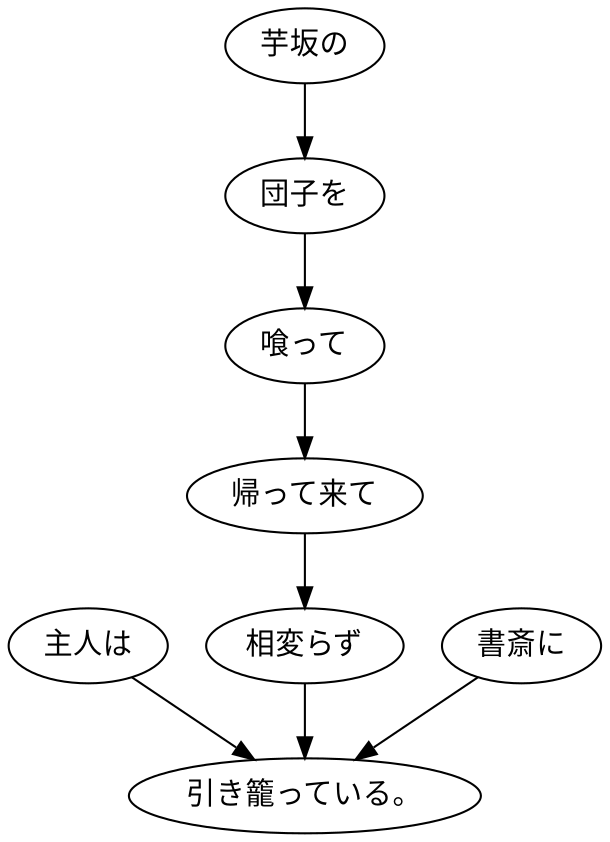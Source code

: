 digraph graph3240 {
	node0 [label="主人は"];
	node1 [label="芋坂の"];
	node2 [label="団子を"];
	node3 [label="喰って"];
	node4 [label="帰って来て"];
	node5 [label="相変らず"];
	node6 [label="書斎に"];
	node7 [label="引き籠っている。"];
	node0 -> node7;
	node1 -> node2;
	node2 -> node3;
	node3 -> node4;
	node4 -> node5;
	node5 -> node7;
	node6 -> node7;
}
